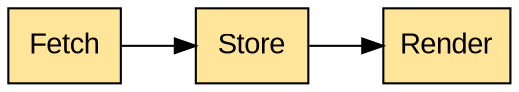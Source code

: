 digraph G {
    rankdir="LR";

    graph [fontname = "helvetica"];
    node [fontname = "Arial", fillcolor="#FFE599", style="filled"];
    edge [fontname = "monospace"];
  
    {
        fetch [shape="node", label=<Fetch>]
        store [shape="node", label=<Store>]
        render [shape="node", label=<Render>]
    }

    fetch -> store
    store -> render
}
